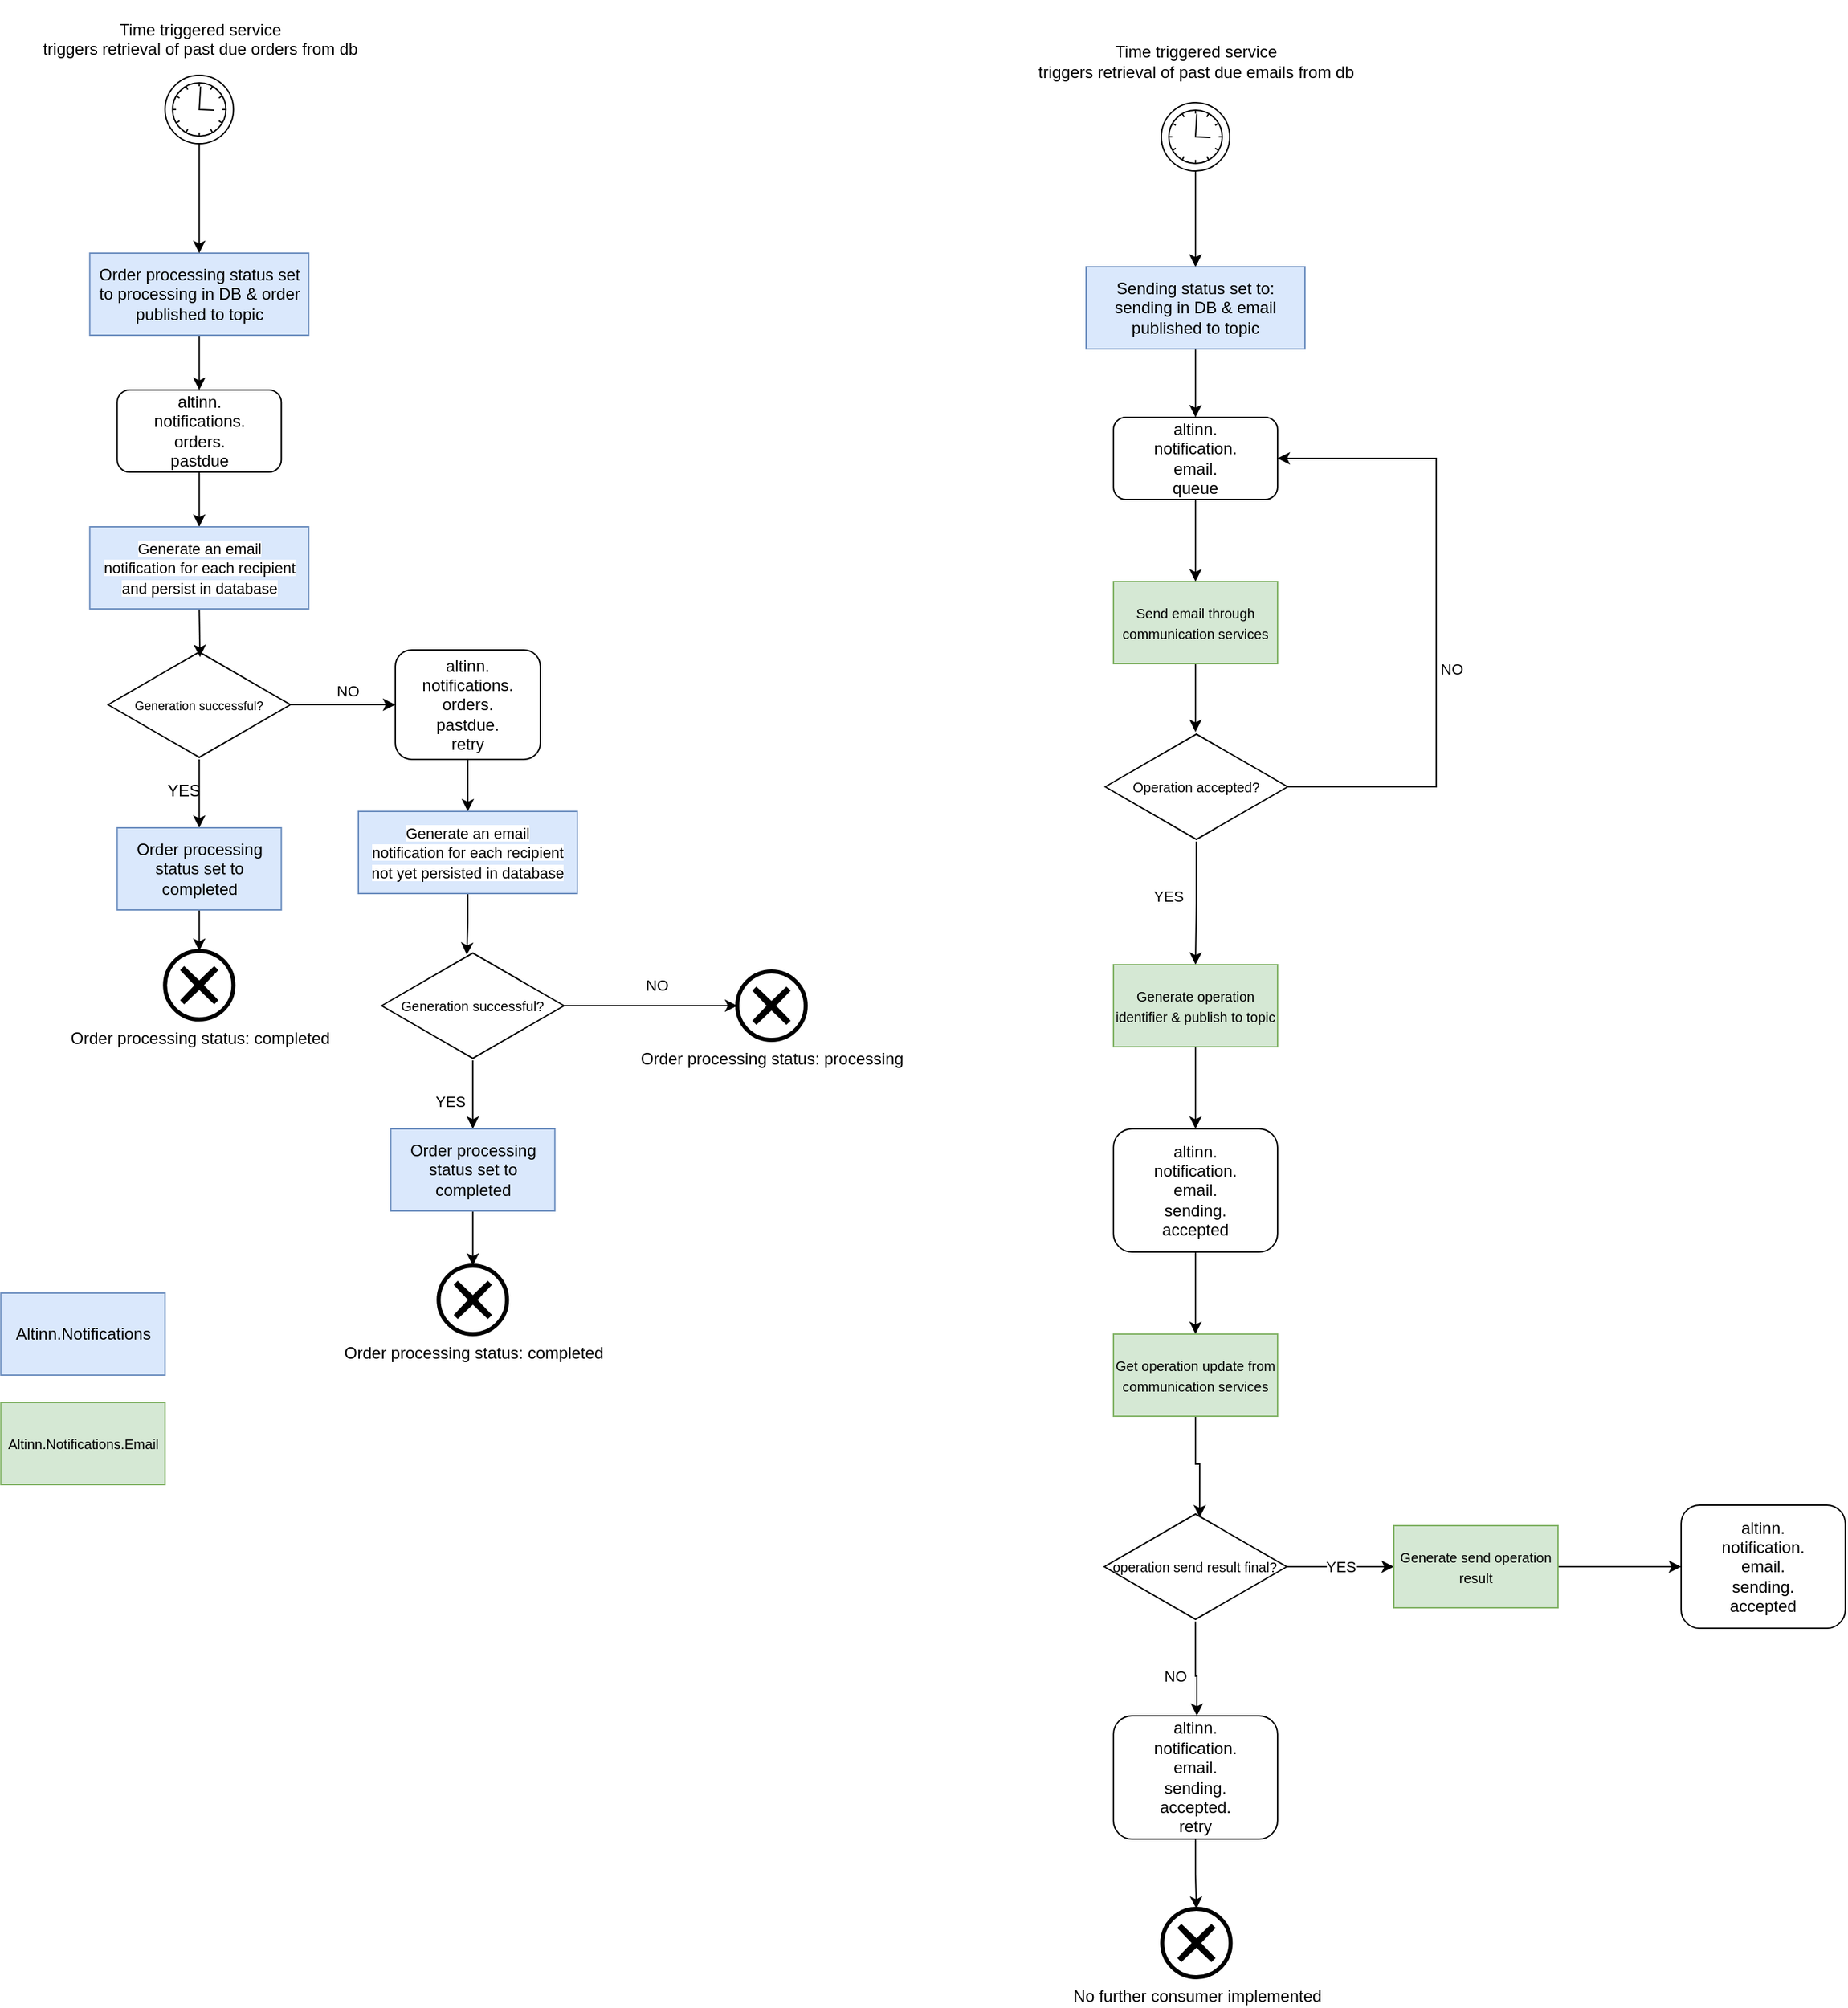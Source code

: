 <mxfile version="21.2.4" type="device">
  <diagram id="C5RBs43oDa-KdzZeNtuy" name="Page-1">
    <mxGraphModel dx="1500" dy="1978" grid="1" gridSize="10" guides="1" tooltips="1" connect="1" arrows="1" fold="1" page="1" pageScale="1" pageWidth="827" pageHeight="1169" math="0" shadow="0">
      <root>
        <mxCell id="WIyWlLk6GJQsqaUBKTNV-0" />
        <mxCell id="WIyWlLk6GJQsqaUBKTNV-1" parent="WIyWlLk6GJQsqaUBKTNV-0" />
        <mxCell id="eL0ILeFF7xP9Uzbyy_IR-13" style="edgeStyle=orthogonalEdgeStyle;rounded=0;orthogonalLoop=1;jettySize=auto;html=1;exitX=0.5;exitY=1;exitDx=0;exitDy=0;entryX=0.5;entryY=0;entryDx=0;entryDy=0;" edge="1" parent="WIyWlLk6GJQsqaUBKTNV-1" source="eL0ILeFF7xP9Uzbyy_IR-5" target="eL0ILeFF7xP9Uzbyy_IR-25">
          <mxGeometry relative="1" as="geometry">
            <mxPoint x="180" y="200" as="targetPoint" />
          </mxGeometry>
        </mxCell>
        <mxCell id="eL0ILeFF7xP9Uzbyy_IR-5" value="altinn.&lt;br&gt;notifications.&lt;br&gt;orders.&lt;br&gt;pastdue" style="rounded=1;whiteSpace=wrap;html=1;" vertex="1" parent="WIyWlLk6GJQsqaUBKTNV-1">
          <mxGeometry x="116.66" y="110" width="120" height="60" as="geometry" />
        </mxCell>
        <mxCell id="eL0ILeFF7xP9Uzbyy_IR-12" style="edgeStyle=orthogonalEdgeStyle;rounded=0;orthogonalLoop=1;jettySize=auto;html=1;entryX=0.5;entryY=0;entryDx=0;entryDy=0;" edge="1" parent="WIyWlLk6GJQsqaUBKTNV-1" source="eL0ILeFF7xP9Uzbyy_IR-29" target="eL0ILeFF7xP9Uzbyy_IR-5">
          <mxGeometry relative="1" as="geometry">
            <mxPoint x="180" y="90" as="sourcePoint" />
          </mxGeometry>
        </mxCell>
        <mxCell id="eL0ILeFF7xP9Uzbyy_IR-23" style="edgeStyle=orthogonalEdgeStyle;rounded=0;orthogonalLoop=1;jettySize=auto;html=1;entryX=0.5;entryY=0;entryDx=0;entryDy=0;" edge="1" parent="WIyWlLk6GJQsqaUBKTNV-1" source="eL0ILeFF7xP9Uzbyy_IR-17" target="eL0ILeFF7xP9Uzbyy_IR-19">
          <mxGeometry relative="1" as="geometry" />
        </mxCell>
        <mxCell id="eL0ILeFF7xP9Uzbyy_IR-27" value="NO" style="edgeStyle=orthogonalEdgeStyle;rounded=0;orthogonalLoop=1;jettySize=auto;html=1;entryX=0;entryY=0.5;entryDx=0;entryDy=0;" edge="1" parent="WIyWlLk6GJQsqaUBKTNV-1" source="eL0ILeFF7xP9Uzbyy_IR-17" target="eL0ILeFF7xP9Uzbyy_IR-30">
          <mxGeometry x="0.1" y="10" relative="1" as="geometry">
            <mxPoint x="310" y="340" as="targetPoint" />
            <mxPoint as="offset" />
          </mxGeometry>
        </mxCell>
        <mxCell id="eL0ILeFF7xP9Uzbyy_IR-17" value="&lt;font style=&quot;font-size: 9px;&quot;&gt;Generation successful?&lt;/font&gt;" style="html=1;whiteSpace=wrap;aspect=fixed;shape=isoRectangle;" vertex="1" parent="WIyWlLk6GJQsqaUBKTNV-1">
          <mxGeometry x="110" y="300" width="133.33" height="80" as="geometry" />
        </mxCell>
        <mxCell id="eL0ILeFF7xP9Uzbyy_IR-24" style="edgeStyle=orthogonalEdgeStyle;rounded=0;orthogonalLoop=1;jettySize=auto;html=1;exitX=0.5;exitY=1;exitDx=0;exitDy=0;entryX=0.5;entryY=0;entryDx=0;entryDy=0;entryPerimeter=0;" edge="1" parent="WIyWlLk6GJQsqaUBKTNV-1" source="eL0ILeFF7xP9Uzbyy_IR-19" target="eL0ILeFF7xP9Uzbyy_IR-21">
          <mxGeometry relative="1" as="geometry" />
        </mxCell>
        <mxCell id="eL0ILeFF7xP9Uzbyy_IR-19" value="Order processing status set to completed" style="rounded=0;whiteSpace=wrap;html=1;fillColor=#dae8fc;strokeColor=#6c8ebf;" vertex="1" parent="WIyWlLk6GJQsqaUBKTNV-1">
          <mxGeometry x="116.66" y="430" width="120" height="60" as="geometry" />
        </mxCell>
        <mxCell id="eL0ILeFF7xP9Uzbyy_IR-21" value="Order processing status: completed" style="points=[[0.145,0.145,0],[0.5,0,0],[0.855,0.145,0],[1,0.5,0],[0.855,0.855,0],[0.5,1,0],[0.145,0.855,0],[0,0.5,0]];shape=mxgraph.bpmn.event;html=1;verticalLabelPosition=bottom;labelBackgroundColor=#ffffff;verticalAlign=top;align=center;perimeter=ellipsePerimeter;outlineConnect=0;aspect=fixed;outline=end;symbol=cancel;" vertex="1" parent="WIyWlLk6GJQsqaUBKTNV-1">
          <mxGeometry x="151.66" y="520" width="50" height="50" as="geometry" />
        </mxCell>
        <mxCell id="eL0ILeFF7xP9Uzbyy_IR-26" style="edgeStyle=orthogonalEdgeStyle;rounded=0;orthogonalLoop=1;jettySize=auto;html=1;exitX=0.5;exitY=1;exitDx=0;exitDy=0;entryX=0.504;entryY=0.065;entryDx=0;entryDy=0;entryPerimeter=0;" edge="1" parent="WIyWlLk6GJQsqaUBKTNV-1" source="eL0ILeFF7xP9Uzbyy_IR-25" target="eL0ILeFF7xP9Uzbyy_IR-17">
          <mxGeometry relative="1" as="geometry" />
        </mxCell>
        <mxCell id="eL0ILeFF7xP9Uzbyy_IR-25" value="&lt;span style=&quot;border-color: var(--border-color); font-size: 11px; background-color: rgb(255, 255, 255);&quot;&gt;Generate an email&lt;/span&gt;&lt;br style=&quot;border-color: var(--border-color); font-size: 11px;&quot;&gt;&lt;span style=&quot;border-color: var(--border-color); font-size: 11px; background-color: rgb(255, 255, 255);&quot;&gt;notification for each recipient and persist in database&lt;/span&gt;" style="rounded=0;whiteSpace=wrap;html=1;fillColor=#dae8fc;strokeColor=#6c8ebf;" vertex="1" parent="WIyWlLk6GJQsqaUBKTNV-1">
          <mxGeometry x="96.66" y="210" width="160" height="60" as="geometry" />
        </mxCell>
        <mxCell id="eL0ILeFF7xP9Uzbyy_IR-28" value="YES" style="text;html=1;align=center;verticalAlign=middle;resizable=0;points=[];autosize=1;strokeColor=none;fillColor=none;" vertex="1" parent="WIyWlLk6GJQsqaUBKTNV-1">
          <mxGeometry x="140" y="388" width="50" height="30" as="geometry" />
        </mxCell>
        <mxCell id="eL0ILeFF7xP9Uzbyy_IR-29" value="Order processing status set to processing in DB &amp;amp; order published to topic" style="rounded=0;whiteSpace=wrap;html=1;fillColor=#dae8fc;strokeColor=#6c8ebf;" vertex="1" parent="WIyWlLk6GJQsqaUBKTNV-1">
          <mxGeometry x="96.66" y="10" width="160" height="60" as="geometry" />
        </mxCell>
        <mxCell id="eL0ILeFF7xP9Uzbyy_IR-33" style="edgeStyle=orthogonalEdgeStyle;rounded=0;orthogonalLoop=1;jettySize=auto;html=1;entryX=0.5;entryY=0;entryDx=0;entryDy=0;" edge="1" parent="WIyWlLk6GJQsqaUBKTNV-1" source="eL0ILeFF7xP9Uzbyy_IR-30" target="eL0ILeFF7xP9Uzbyy_IR-32">
          <mxGeometry relative="1" as="geometry" />
        </mxCell>
        <mxCell id="eL0ILeFF7xP9Uzbyy_IR-30" value="altinn.&lt;br&gt;notifications.&lt;br&gt;orders.&lt;br&gt;pastdue.&lt;br&gt;retry" style="rounded=1;whiteSpace=wrap;html=1;" vertex="1" parent="WIyWlLk6GJQsqaUBKTNV-1">
          <mxGeometry x="320" y="300" width="106" height="80" as="geometry" />
        </mxCell>
        <mxCell id="eL0ILeFF7xP9Uzbyy_IR-35" style="edgeStyle=orthogonalEdgeStyle;rounded=0;orthogonalLoop=1;jettySize=auto;html=1;exitX=0.5;exitY=1;exitDx=0;exitDy=0;entryX=0.467;entryY=0.035;entryDx=0;entryDy=0;entryPerimeter=0;" edge="1" parent="WIyWlLk6GJQsqaUBKTNV-1" source="eL0ILeFF7xP9Uzbyy_IR-32" target="eL0ILeFF7xP9Uzbyy_IR-34">
          <mxGeometry relative="1" as="geometry" />
        </mxCell>
        <mxCell id="eL0ILeFF7xP9Uzbyy_IR-32" value="&lt;span style=&quot;border-color: var(--border-color); font-size: 11px; background-color: rgb(255, 255, 255);&quot;&gt;Generate an email&lt;/span&gt;&lt;br style=&quot;border-color: var(--border-color); font-size: 11px;&quot;&gt;&lt;span style=&quot;border-color: var(--border-color); font-size: 11px; background-color: rgb(255, 255, 255);&quot;&gt;notification for each recipient not yet persisted in database&lt;/span&gt;" style="rounded=0;whiteSpace=wrap;html=1;fillColor=#dae8fc;strokeColor=#6c8ebf;" vertex="1" parent="WIyWlLk6GJQsqaUBKTNV-1">
          <mxGeometry x="293" y="418" width="160" height="60" as="geometry" />
        </mxCell>
        <mxCell id="eL0ILeFF7xP9Uzbyy_IR-39" value="YES" style="edgeStyle=orthogonalEdgeStyle;rounded=0;orthogonalLoop=1;jettySize=auto;html=1;entryX=0.5;entryY=0;entryDx=0;entryDy=0;" edge="1" parent="WIyWlLk6GJQsqaUBKTNV-1" source="eL0ILeFF7xP9Uzbyy_IR-34" target="eL0ILeFF7xP9Uzbyy_IR-36">
          <mxGeometry x="0.201" y="-17" relative="1" as="geometry">
            <mxPoint as="offset" />
          </mxGeometry>
        </mxCell>
        <mxCell id="eL0ILeFF7xP9Uzbyy_IR-42" style="edgeStyle=orthogonalEdgeStyle;rounded=0;orthogonalLoop=1;jettySize=auto;html=1;entryX=0;entryY=0.5;entryDx=0;entryDy=0;entryPerimeter=0;" edge="1" parent="WIyWlLk6GJQsqaUBKTNV-1" source="eL0ILeFF7xP9Uzbyy_IR-34" target="eL0ILeFF7xP9Uzbyy_IR-41">
          <mxGeometry relative="1" as="geometry" />
        </mxCell>
        <mxCell id="eL0ILeFF7xP9Uzbyy_IR-43" value="NO" style="edgeLabel;html=1;align=center;verticalAlign=middle;resizable=0;points=[];" vertex="1" connectable="0" parent="eL0ILeFF7xP9Uzbyy_IR-42">
          <mxGeometry x="0.217" y="4" relative="1" as="geometry">
            <mxPoint x="-10" y="-11" as="offset" />
          </mxGeometry>
        </mxCell>
        <mxCell id="eL0ILeFF7xP9Uzbyy_IR-34" value="&lt;font style=&quot;font-size: 10px;&quot;&gt;Generation successful?&lt;/font&gt;" style="html=1;whiteSpace=wrap;aspect=fixed;shape=isoRectangle;" vertex="1" parent="WIyWlLk6GJQsqaUBKTNV-1">
          <mxGeometry x="310" y="520" width="133.33" height="80" as="geometry" />
        </mxCell>
        <mxCell id="eL0ILeFF7xP9Uzbyy_IR-40" style="edgeStyle=orthogonalEdgeStyle;rounded=0;orthogonalLoop=1;jettySize=auto;html=1;entryX=0.5;entryY=0;entryDx=0;entryDy=0;entryPerimeter=0;" edge="1" parent="WIyWlLk6GJQsqaUBKTNV-1" source="eL0ILeFF7xP9Uzbyy_IR-36" target="eL0ILeFF7xP9Uzbyy_IR-37">
          <mxGeometry relative="1" as="geometry" />
        </mxCell>
        <mxCell id="eL0ILeFF7xP9Uzbyy_IR-36" value="Order processing status set to completed" style="rounded=0;whiteSpace=wrap;html=1;fillColor=#dae8fc;strokeColor=#6c8ebf;" vertex="1" parent="WIyWlLk6GJQsqaUBKTNV-1">
          <mxGeometry x="316.67" y="650" width="120" height="60" as="geometry" />
        </mxCell>
        <mxCell id="eL0ILeFF7xP9Uzbyy_IR-37" value="Order processing status: completed" style="points=[[0.145,0.145,0],[0.5,0,0],[0.855,0.145,0],[1,0.5,0],[0.855,0.855,0],[0.5,1,0],[0.145,0.855,0],[0,0.5,0]];shape=mxgraph.bpmn.event;html=1;verticalLabelPosition=bottom;labelBackgroundColor=#ffffff;verticalAlign=top;align=center;perimeter=ellipsePerimeter;outlineConnect=0;aspect=fixed;outline=end;symbol=cancel;" vertex="1" parent="WIyWlLk6GJQsqaUBKTNV-1">
          <mxGeometry x="351.67" y="750" width="50" height="50" as="geometry" />
        </mxCell>
        <mxCell id="eL0ILeFF7xP9Uzbyy_IR-41" value="Order processing status: processing" style="points=[[0.145,0.145,0],[0.5,0,0],[0.855,0.145,0],[1,0.5,0],[0.855,0.855,0],[0.5,1,0],[0.145,0.855,0],[0,0.5,0]];shape=mxgraph.bpmn.event;html=1;verticalLabelPosition=bottom;labelBackgroundColor=#ffffff;verticalAlign=top;align=center;perimeter=ellipsePerimeter;outlineConnect=0;aspect=fixed;outline=end;symbol=cancel;" vertex="1" parent="WIyWlLk6GJQsqaUBKTNV-1">
          <mxGeometry x="570" y="535" width="50" height="50" as="geometry" />
        </mxCell>
        <mxCell id="eL0ILeFF7xP9Uzbyy_IR-47" value="Altinn.Notifications" style="rounded=0;whiteSpace=wrap;html=1;fillColor=#dae8fc;strokeColor=#6c8ebf;" vertex="1" parent="WIyWlLk6GJQsqaUBKTNV-1">
          <mxGeometry x="31.66" y="770" width="120" height="60" as="geometry" />
        </mxCell>
        <mxCell id="eL0ILeFF7xP9Uzbyy_IR-48" value="&lt;font style=&quot;font-size: 10px;&quot;&gt;Altinn.Notifications.Email&lt;/font&gt;" style="rounded=0;whiteSpace=wrap;html=1;fillColor=#d5e8d4;strokeColor=#82b366;" vertex="1" parent="WIyWlLk6GJQsqaUBKTNV-1">
          <mxGeometry x="31.66" y="850" width="120" height="60" as="geometry" />
        </mxCell>
        <mxCell id="eL0ILeFF7xP9Uzbyy_IR-53" value="&#xa;&lt;span style=&quot;color: rgb(0, 0, 0); font-family: Helvetica; font-size: 12px; font-style: normal; font-variant-ligatures: normal; font-variant-caps: normal; font-weight: 400; letter-spacing: normal; orphans: 2; text-align: center; text-indent: 0px; text-transform: none; widows: 2; word-spacing: 0px; -webkit-text-stroke-width: 0px; background-color: rgb(255, 255, 255); text-decoration-thickness: initial; text-decoration-style: initial; text-decoration-color: initial; float: none; display: inline !important;&quot;&gt;Time triggered service&lt;/span&gt;&lt;br style=&quot;border-color: var(--border-color); color: rgb(0, 0, 0); font-family: Helvetica; font-size: 12px; font-style: normal; font-variant-ligatures: normal; font-variant-caps: normal; font-weight: 400; letter-spacing: normal; orphans: 2; text-align: center; text-indent: 0px; text-transform: none; widows: 2; word-spacing: 0px; -webkit-text-stroke-width: 0px; text-decoration-thickness: initial; text-decoration-style: initial; text-decoration-color: initial;&quot;&gt;&lt;span style=&quot;color: rgb(0, 0, 0); font-family: Helvetica; font-size: 12px; font-style: normal; font-variant-ligatures: normal; font-variant-caps: normal; font-weight: 400; letter-spacing: normal; orphans: 2; text-align: center; text-indent: 0px; text-transform: none; widows: 2; word-spacing: 0px; -webkit-text-stroke-width: 0px; background-color: rgb(255, 255, 255); text-decoration-thickness: initial; text-decoration-style: initial; text-decoration-color: initial; float: none; display: inline !important;&quot;&gt;triggers retrieval of past due orders from db&lt;/span&gt;&#xa;&#xa;" style="edgeStyle=orthogonalEdgeStyle;rounded=0;orthogonalLoop=1;jettySize=auto;html=1;entryX=0.5;entryY=0;entryDx=0;entryDy=0;" edge="1" parent="WIyWlLk6GJQsqaUBKTNV-1" source="eL0ILeFF7xP9Uzbyy_IR-52" target="eL0ILeFF7xP9Uzbyy_IR-29">
          <mxGeometry x="-1" y="-70" relative="1" as="geometry">
            <mxPoint x="70" y="-70" as="offset" />
          </mxGeometry>
        </mxCell>
        <mxCell id="eL0ILeFF7xP9Uzbyy_IR-52" value="" style="points=[[0.145,0.145,0],[0.5,0,0],[0.855,0.145,0],[1,0.5,0],[0.855,0.855,0],[0.5,1,0],[0.145,0.855,0],[0,0.5,0]];shape=mxgraph.bpmn.event;html=1;verticalLabelPosition=bottom;labelBackgroundColor=#ffffff;verticalAlign=top;align=center;perimeter=ellipsePerimeter;outlineConnect=0;aspect=fixed;outline=standard;symbol=timer;" vertex="1" parent="WIyWlLk6GJQsqaUBKTNV-1">
          <mxGeometry x="151.67" y="-120" width="50" height="50" as="geometry" />
        </mxCell>
        <mxCell id="eL0ILeFF7xP9Uzbyy_IR-56" style="edgeStyle=orthogonalEdgeStyle;rounded=0;orthogonalLoop=1;jettySize=auto;html=1;" edge="1" parent="WIyWlLk6GJQsqaUBKTNV-1" source="eL0ILeFF7xP9Uzbyy_IR-54" target="eL0ILeFF7xP9Uzbyy_IR-55">
          <mxGeometry relative="1" as="geometry" />
        </mxCell>
        <mxCell id="eL0ILeFF7xP9Uzbyy_IR-57" value="" style="edgeStyle=orthogonalEdgeStyle;rounded=0;orthogonalLoop=1;jettySize=auto;html=1;" edge="1" parent="WIyWlLk6GJQsqaUBKTNV-1" source="eL0ILeFF7xP9Uzbyy_IR-54" target="eL0ILeFF7xP9Uzbyy_IR-55">
          <mxGeometry relative="1" as="geometry" />
        </mxCell>
        <mxCell id="eL0ILeFF7xP9Uzbyy_IR-54" value="" style="points=[[0.145,0.145,0],[0.5,0,0],[0.855,0.145,0],[1,0.5,0],[0.855,0.855,0],[0.5,1,0],[0.145,0.855,0],[0,0.5,0]];shape=mxgraph.bpmn.event;html=1;verticalLabelPosition=bottom;labelBackgroundColor=#ffffff;verticalAlign=top;align=center;perimeter=ellipsePerimeter;outlineConnect=0;aspect=fixed;outline=standard;symbol=timer;" vertex="1" parent="WIyWlLk6GJQsqaUBKTNV-1">
          <mxGeometry x="880" y="-100" width="50" height="50" as="geometry" />
        </mxCell>
        <mxCell id="eL0ILeFF7xP9Uzbyy_IR-60" style="edgeStyle=orthogonalEdgeStyle;rounded=0;orthogonalLoop=1;jettySize=auto;html=1;entryX=0.5;entryY=0;entryDx=0;entryDy=0;" edge="1" parent="WIyWlLk6GJQsqaUBKTNV-1" source="eL0ILeFF7xP9Uzbyy_IR-55" target="eL0ILeFF7xP9Uzbyy_IR-59">
          <mxGeometry relative="1" as="geometry" />
        </mxCell>
        <mxCell id="eL0ILeFF7xP9Uzbyy_IR-55" value="Sending status set to: sending in DB &amp;amp; email published to topic" style="rounded=0;whiteSpace=wrap;html=1;fillColor=#dae8fc;strokeColor=#6c8ebf;" vertex="1" parent="WIyWlLk6GJQsqaUBKTNV-1">
          <mxGeometry x="825" y="20" width="160" height="60" as="geometry" />
        </mxCell>
        <mxCell id="eL0ILeFF7xP9Uzbyy_IR-58" value="Time triggered service &lt;br&gt;triggers retrieval of past due emails from db" style="text;html=1;align=center;verticalAlign=middle;resizable=0;points=[];autosize=1;strokeColor=none;fillColor=none;" vertex="1" parent="WIyWlLk6GJQsqaUBKTNV-1">
          <mxGeometry x="780" y="-150" width="250" height="40" as="geometry" />
        </mxCell>
        <mxCell id="eL0ILeFF7xP9Uzbyy_IR-62" style="edgeStyle=orthogonalEdgeStyle;rounded=0;orthogonalLoop=1;jettySize=auto;html=1;exitX=0.5;exitY=1;exitDx=0;exitDy=0;" edge="1" parent="WIyWlLk6GJQsqaUBKTNV-1" source="eL0ILeFF7xP9Uzbyy_IR-59" target="eL0ILeFF7xP9Uzbyy_IR-61">
          <mxGeometry relative="1" as="geometry" />
        </mxCell>
        <mxCell id="eL0ILeFF7xP9Uzbyy_IR-59" value="altinn.&lt;br&gt;notification.&lt;br&gt;email.&lt;br&gt;queue" style="rounded=1;whiteSpace=wrap;html=1;" vertex="1" parent="WIyWlLk6GJQsqaUBKTNV-1">
          <mxGeometry x="845" y="130" width="120" height="60" as="geometry" />
        </mxCell>
        <mxCell id="eL0ILeFF7xP9Uzbyy_IR-64" style="edgeStyle=orthogonalEdgeStyle;rounded=0;orthogonalLoop=1;jettySize=auto;html=1;entryX=0.495;entryY=0;entryDx=0;entryDy=0;entryPerimeter=0;" edge="1" parent="WIyWlLk6GJQsqaUBKTNV-1" source="eL0ILeFF7xP9Uzbyy_IR-61" target="eL0ILeFF7xP9Uzbyy_IR-63">
          <mxGeometry relative="1" as="geometry" />
        </mxCell>
        <mxCell id="eL0ILeFF7xP9Uzbyy_IR-61" value="&lt;font style=&quot;font-size: 10px;&quot;&gt;Send email through communication services&lt;/font&gt;" style="rounded=0;whiteSpace=wrap;html=1;fillColor=#d5e8d4;strokeColor=#82b366;" vertex="1" parent="WIyWlLk6GJQsqaUBKTNV-1">
          <mxGeometry x="845" y="250" width="120" height="60" as="geometry" />
        </mxCell>
        <mxCell id="eL0ILeFF7xP9Uzbyy_IR-66" value="YES" style="edgeStyle=orthogonalEdgeStyle;rounded=0;orthogonalLoop=1;jettySize=auto;html=1;entryX=0.5;entryY=0;entryDx=0;entryDy=0;" edge="1" parent="WIyWlLk6GJQsqaUBKTNV-1" source="eL0ILeFF7xP9Uzbyy_IR-63" target="eL0ILeFF7xP9Uzbyy_IR-67">
          <mxGeometry x="-0.115" y="-21" relative="1" as="geometry">
            <mxPoint x="905.665" y="530" as="targetPoint" />
            <mxPoint as="offset" />
          </mxGeometry>
        </mxCell>
        <mxCell id="eL0ILeFF7xP9Uzbyy_IR-72" value="NO" style="edgeStyle=orthogonalEdgeStyle;rounded=0;orthogonalLoop=1;jettySize=auto;html=1;entryX=1;entryY=0.5;entryDx=0;entryDy=0;" edge="1" parent="WIyWlLk6GJQsqaUBKTNV-1" source="eL0ILeFF7xP9Uzbyy_IR-63" target="eL0ILeFF7xP9Uzbyy_IR-59">
          <mxGeometry x="-0.162" y="-10" relative="1" as="geometry">
            <mxPoint x="1080" y="150" as="targetPoint" />
            <Array as="points">
              <mxPoint x="1081" y="400" />
              <mxPoint x="1081" y="160" />
            </Array>
            <mxPoint x="1" as="offset" />
          </mxGeometry>
        </mxCell>
        <mxCell id="eL0ILeFF7xP9Uzbyy_IR-63" value="&lt;font style=&quot;font-size: 10px;&quot;&gt;Operation accepted?&lt;/font&gt;" style="html=1;whiteSpace=wrap;aspect=fixed;shape=isoRectangle;" vertex="1" parent="WIyWlLk6GJQsqaUBKTNV-1">
          <mxGeometry x="839" y="360" width="133.33" height="80" as="geometry" />
        </mxCell>
        <mxCell id="eL0ILeFF7xP9Uzbyy_IR-69" style="edgeStyle=orthogonalEdgeStyle;rounded=0;orthogonalLoop=1;jettySize=auto;html=1;entryX=0.5;entryY=0;entryDx=0;entryDy=0;" edge="1" parent="WIyWlLk6GJQsqaUBKTNV-1" source="eL0ILeFF7xP9Uzbyy_IR-67" target="eL0ILeFF7xP9Uzbyy_IR-68">
          <mxGeometry relative="1" as="geometry" />
        </mxCell>
        <mxCell id="eL0ILeFF7xP9Uzbyy_IR-67" value="&lt;font style=&quot;font-size: 10px;&quot;&gt;Generate operation identifier &amp;amp; publish to topic&lt;/font&gt;" style="rounded=0;whiteSpace=wrap;html=1;fillColor=#d5e8d4;strokeColor=#82b366;" vertex="1" parent="WIyWlLk6GJQsqaUBKTNV-1">
          <mxGeometry x="845" y="530" width="120" height="60" as="geometry" />
        </mxCell>
        <mxCell id="eL0ILeFF7xP9Uzbyy_IR-75" style="edgeStyle=orthogonalEdgeStyle;rounded=0;orthogonalLoop=1;jettySize=auto;html=1;entryX=0.5;entryY=0;entryDx=0;entryDy=0;" edge="1" parent="WIyWlLk6GJQsqaUBKTNV-1" source="eL0ILeFF7xP9Uzbyy_IR-68" target="eL0ILeFF7xP9Uzbyy_IR-74">
          <mxGeometry relative="1" as="geometry" />
        </mxCell>
        <mxCell id="eL0ILeFF7xP9Uzbyy_IR-68" value="altinn.&lt;br&gt;notification.&lt;br&gt;email.&lt;br&gt;sending.&lt;br&gt;accepted" style="rounded=1;whiteSpace=wrap;html=1;" vertex="1" parent="WIyWlLk6GJQsqaUBKTNV-1">
          <mxGeometry x="845" y="650" width="120" height="90" as="geometry" />
        </mxCell>
        <mxCell id="eL0ILeFF7xP9Uzbyy_IR-78" style="edgeStyle=orthogonalEdgeStyle;rounded=0;orthogonalLoop=1;jettySize=auto;html=1;entryX=0.523;entryY=0.05;entryDx=0;entryDy=0;entryPerimeter=0;" edge="1" parent="WIyWlLk6GJQsqaUBKTNV-1" source="eL0ILeFF7xP9Uzbyy_IR-74" target="eL0ILeFF7xP9Uzbyy_IR-76">
          <mxGeometry relative="1" as="geometry" />
        </mxCell>
        <mxCell id="eL0ILeFF7xP9Uzbyy_IR-74" value="&lt;font style=&quot;font-size: 10px;&quot;&gt;Get operation update from communication services&lt;/font&gt;" style="rounded=0;whiteSpace=wrap;html=1;fillColor=#d5e8d4;strokeColor=#82b366;" vertex="1" parent="WIyWlLk6GJQsqaUBKTNV-1">
          <mxGeometry x="845" y="800" width="120" height="60" as="geometry" />
        </mxCell>
        <mxCell id="eL0ILeFF7xP9Uzbyy_IR-81" value="YES" style="edgeStyle=orthogonalEdgeStyle;rounded=0;orthogonalLoop=1;jettySize=auto;html=1;entryX=0;entryY=0.5;entryDx=0;entryDy=0;" edge="1" parent="WIyWlLk6GJQsqaUBKTNV-1" source="eL0ILeFF7xP9Uzbyy_IR-76" target="eL0ILeFF7xP9Uzbyy_IR-80">
          <mxGeometry relative="1" as="geometry" />
        </mxCell>
        <mxCell id="eL0ILeFF7xP9Uzbyy_IR-85" value="NO" style="edgeStyle=orthogonalEdgeStyle;rounded=0;orthogonalLoop=1;jettySize=auto;html=1;" edge="1" parent="WIyWlLk6GJQsqaUBKTNV-1" source="eL0ILeFF7xP9Uzbyy_IR-76" target="eL0ILeFF7xP9Uzbyy_IR-83">
          <mxGeometry x="0.142" y="-15" relative="1" as="geometry">
            <Array as="points">
              <mxPoint x="905" y="1050" />
              <mxPoint x="906" y="1050" />
            </Array>
            <mxPoint x="-15" y="-15" as="offset" />
          </mxGeometry>
        </mxCell>
        <mxCell id="eL0ILeFF7xP9Uzbyy_IR-76" value="&lt;span style=&quot;font-size: 10px;&quot;&gt;operation send result final?&lt;/span&gt;" style="html=1;whiteSpace=wrap;aspect=fixed;shape=isoRectangle;" vertex="1" parent="WIyWlLk6GJQsqaUBKTNV-1">
          <mxGeometry x="838.34" y="930" width="133.33" height="80" as="geometry" />
        </mxCell>
        <mxCell id="eL0ILeFF7xP9Uzbyy_IR-79" value="altinn.&lt;br&gt;notification.&lt;br&gt;email.&lt;br&gt;sending.&lt;br&gt;accepted" style="rounded=1;whiteSpace=wrap;html=1;" vertex="1" parent="WIyWlLk6GJQsqaUBKTNV-1">
          <mxGeometry x="1260" y="925" width="120" height="90" as="geometry" />
        </mxCell>
        <mxCell id="eL0ILeFF7xP9Uzbyy_IR-82" style="edgeStyle=orthogonalEdgeStyle;rounded=0;orthogonalLoop=1;jettySize=auto;html=1;entryX=0;entryY=0.5;entryDx=0;entryDy=0;" edge="1" parent="WIyWlLk6GJQsqaUBKTNV-1" source="eL0ILeFF7xP9Uzbyy_IR-80" target="eL0ILeFF7xP9Uzbyy_IR-79">
          <mxGeometry relative="1" as="geometry" />
        </mxCell>
        <mxCell id="eL0ILeFF7xP9Uzbyy_IR-80" value="&lt;font style=&quot;font-size: 10px;&quot;&gt;Generate send operation result&lt;/font&gt;" style="rounded=0;whiteSpace=wrap;html=1;fillColor=#d5e8d4;strokeColor=#82b366;" vertex="1" parent="WIyWlLk6GJQsqaUBKTNV-1">
          <mxGeometry x="1050" y="940" width="120" height="60" as="geometry" />
        </mxCell>
        <mxCell id="eL0ILeFF7xP9Uzbyy_IR-87" style="edgeStyle=orthogonalEdgeStyle;rounded=0;orthogonalLoop=1;jettySize=auto;html=1;entryX=0.5;entryY=0;entryDx=0;entryDy=0;entryPerimeter=0;" edge="1" parent="WIyWlLk6GJQsqaUBKTNV-1" source="eL0ILeFF7xP9Uzbyy_IR-83" target="eL0ILeFF7xP9Uzbyy_IR-86">
          <mxGeometry relative="1" as="geometry" />
        </mxCell>
        <mxCell id="eL0ILeFF7xP9Uzbyy_IR-83" value="altinn.&lt;br&gt;notification.&lt;br&gt;email.&lt;br&gt;sending.&lt;br&gt;accepted.&lt;br&gt;retry" style="rounded=1;whiteSpace=wrap;html=1;" vertex="1" parent="WIyWlLk6GJQsqaUBKTNV-1">
          <mxGeometry x="845.0" y="1079" width="120" height="90" as="geometry" />
        </mxCell>
        <mxCell id="eL0ILeFF7xP9Uzbyy_IR-86" value="No further consumer implemented" style="points=[[0.145,0.145,0],[0.5,0,0],[0.855,0.145,0],[1,0.5,0],[0.855,0.855,0],[0.5,1,0],[0.145,0.855,0],[0,0.5,0]];shape=mxgraph.bpmn.event;html=1;verticalLabelPosition=bottom;labelBackgroundColor=#ffffff;verticalAlign=top;align=center;perimeter=ellipsePerimeter;outlineConnect=0;aspect=fixed;outline=end;symbol=cancel;" vertex="1" parent="WIyWlLk6GJQsqaUBKTNV-1">
          <mxGeometry x="880.67" y="1220" width="50" height="50" as="geometry" />
        </mxCell>
      </root>
    </mxGraphModel>
  </diagram>
</mxfile>
